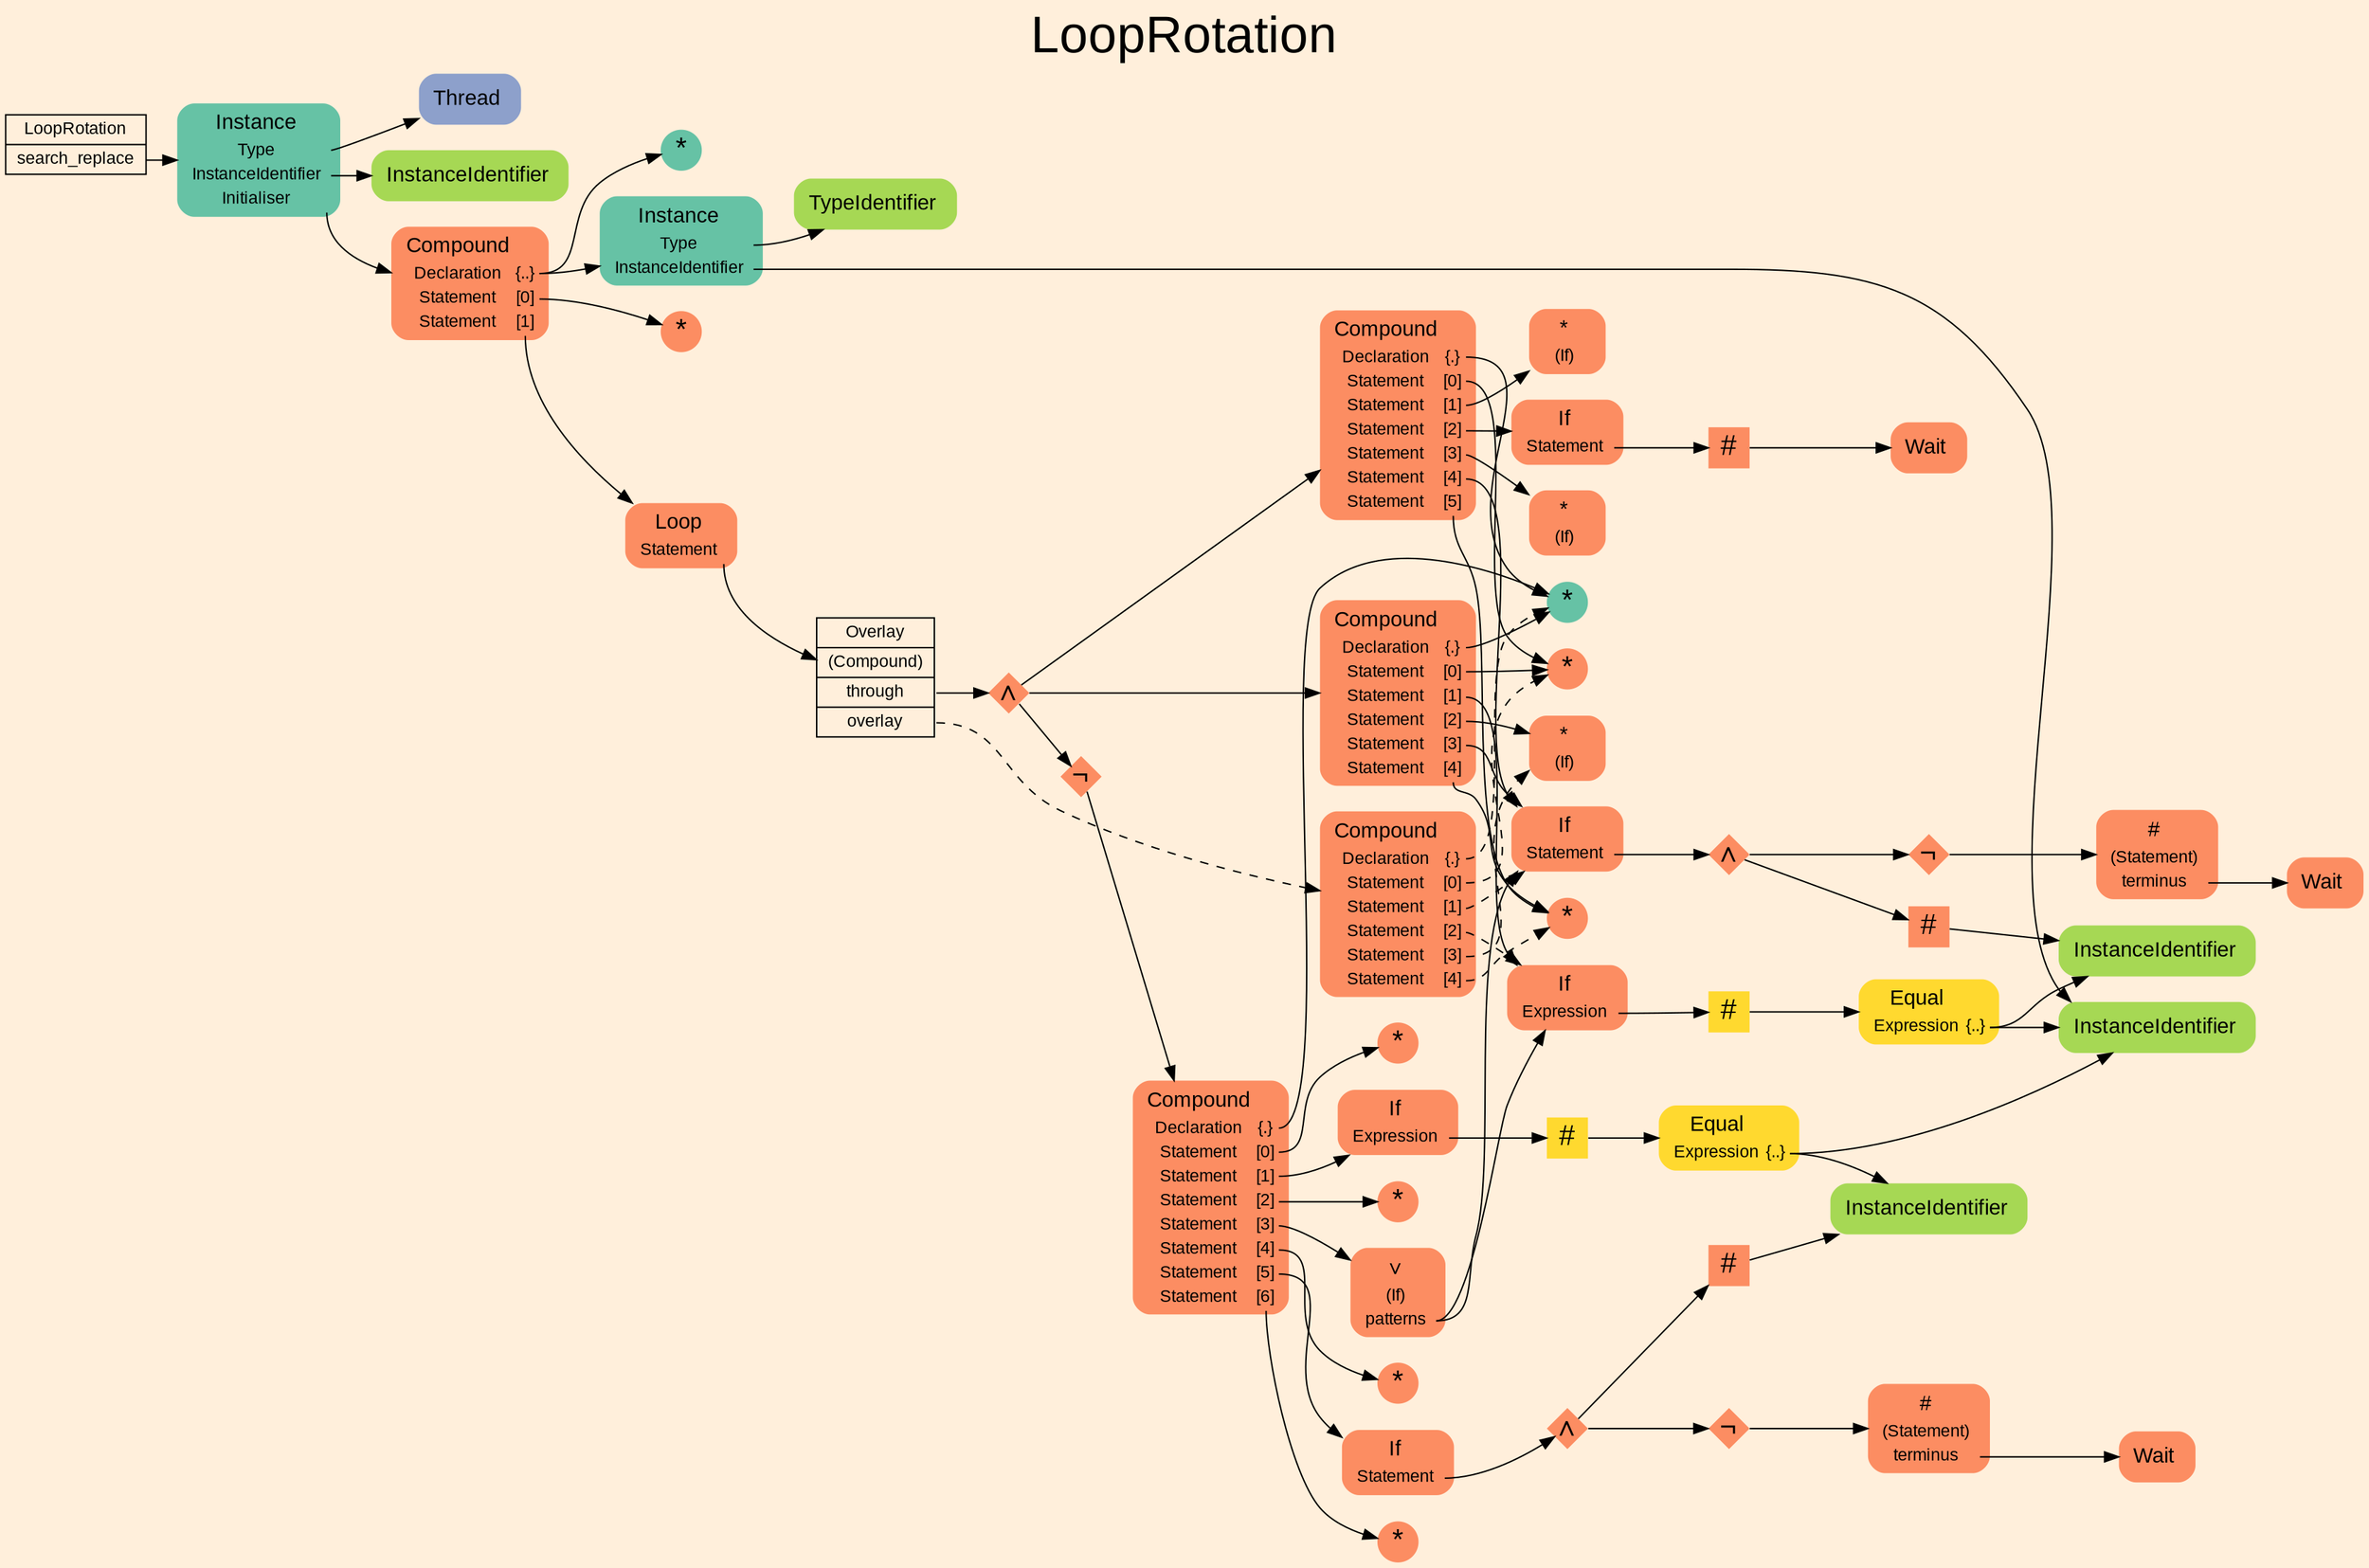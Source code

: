 digraph "LoopRotation" {
label = "LoopRotation"
labelloc = t
fontsize = "36"
graph [
    rankdir = "LR"
    ranksep = 0.3
    bgcolor = antiquewhite1
    color = black
    fontcolor = black
    fontname = "Arial"
];
node [
    fontname = "Arial"
];
edge [
    fontname = "Arial"
];

// -------------------- transformation figure --------------------
"CR#P87-0" [
    // -------- block CR#P87-0 ----------
    shape = "record"
    fillcolor = antiquewhite1
    label = "<fixed> LoopRotation | <port0> search_replace"
    style = "filled"
    fontsize = "12"
    color = black
    fontcolor = black
];

"#B-2-1611" [
    // -------- block #B-2-1611 ----------
    shape = "plaintext"
    fillcolor = "/set28/1"
    label = <<TABLE BORDER="0" CELLBORDER="0" CELLSPACING="0">
     <TR><TD><FONT POINT-SIZE="15.0">Instance</FONT></TD><TD></TD></TR>
     <TR><TD>Type</TD><TD PORT="port0"></TD></TR>
     <TR><TD>InstanceIdentifier</TD><TD PORT="port1"></TD></TR>
     <TR><TD>Initialiser</TD><TD PORT="port2"></TD></TR>
    </TABLE>>
    style = "rounded,filled"
    fontsize = "12"
];

"#B-2-1617" [
    // -------- block #B-2-1617 ----------
    shape = "plaintext"
    fillcolor = "/set28/3"
    label = <<TABLE BORDER="0" CELLBORDER="0" CELLSPACING="0">
     <TR><TD><FONT POINT-SIZE="15.0">Thread</FONT></TD><TD></TD></TR>
    </TABLE>>
    style = "rounded,filled"
    fontsize = "12"
];

"#B-2-1613" [
    // -------- block #B-2-1613 ----------
    shape = "plaintext"
    fillcolor = "/set28/5"
    label = <<TABLE BORDER="0" CELLBORDER="0" CELLSPACING="0">
     <TR><TD><FONT POINT-SIZE="15.0">InstanceIdentifier</FONT></TD><TD></TD></TR>
    </TABLE>>
    style = "rounded,filled"
    fontsize = "12"
];

"#B-2-1632" [
    // -------- block #B-2-1632 ----------
    shape = "plaintext"
    fillcolor = "/set28/2"
    label = <<TABLE BORDER="0" CELLBORDER="0" CELLSPACING="0">
     <TR><TD><FONT POINT-SIZE="15.0">Compound</FONT></TD><TD></TD></TR>
     <TR><TD>Declaration</TD><TD PORT="port0">{..}</TD></TR>
     <TR><TD>Statement</TD><TD PORT="port1">[0]</TD></TR>
     <TR><TD>Statement</TD><TD PORT="port2">[1]</TD></TR>
    </TABLE>>
    style = "rounded,filled"
    fontsize = "12"
];

"#B-2-1618" [
    // -------- block #B-2-1618 ----------
    shape = "circle"
    fillcolor = "/set28/1"
    label = <*>
    style = "filled"
    fontsize = "20"
    penwidth = 0.0
    fixedsize = true
    width = 0.4
    height = 0.4
];

"#B-2-1612" [
    // -------- block #B-2-1612 ----------
    shape = "plaintext"
    fillcolor = "/set28/1"
    label = <<TABLE BORDER="0" CELLBORDER="0" CELLSPACING="0">
     <TR><TD><FONT POINT-SIZE="15.0">Instance</FONT></TD><TD></TD></TR>
     <TR><TD>Type</TD><TD PORT="port0"></TD></TR>
     <TR><TD>InstanceIdentifier</TD><TD PORT="port1"></TD></TR>
    </TABLE>>
    style = "rounded,filled"
    fontsize = "12"
];

"#B-2-1651" [
    // -------- block #B-2-1651 ----------
    shape = "plaintext"
    fillcolor = "/set28/5"
    label = <<TABLE BORDER="0" CELLBORDER="0" CELLSPACING="0">
     <TR><TD><FONT POINT-SIZE="15.0">TypeIdentifier</FONT></TD><TD></TD></TR>
    </TABLE>>
    style = "rounded,filled"
    fontsize = "12"
];

"#B-2-1614" [
    // -------- block #B-2-1614 ----------
    shape = "plaintext"
    fillcolor = "/set28/5"
    label = <<TABLE BORDER="0" CELLBORDER="0" CELLSPACING="0">
     <TR><TD><FONT POINT-SIZE="15.0">InstanceIdentifier</FONT></TD><TD></TD></TR>
    </TABLE>>
    style = "rounded,filled"
    fontsize = "12"
];

"#B-2-1623" [
    // -------- block #B-2-1623 ----------
    shape = "circle"
    fillcolor = "/set28/2"
    label = <*>
    style = "filled"
    fontsize = "20"
    penwidth = 0.0
    fixedsize = true
    width = 0.4
    height = 0.4
];

"#B-2-1631" [
    // -------- block #B-2-1631 ----------
    shape = "plaintext"
    fillcolor = "/set28/2"
    label = <<TABLE BORDER="0" CELLBORDER="0" CELLSPACING="0">
     <TR><TD><FONT POINT-SIZE="15.0">Loop</FONT></TD><TD></TD></TR>
     <TR><TD>Statement</TD><TD PORT="port0"></TD></TR>
    </TABLE>>
    style = "rounded,filled"
    fontsize = "12"
];

"#B-2-1648" [
    // -------- block #B-2-1648 ----------
    shape = "record"
    fillcolor = antiquewhite1
    label = "<fixed> Overlay | <port0> (Compound) | <port1> through | <port2> overlay"
    style = "filled"
    fontsize = "12"
    color = black
    fontcolor = black
];

"#B-2-1649" [
    // -------- block #B-2-1649 ----------
    shape = "diamond"
    fillcolor = "/set28/2"
    label = <∧>
    style = "filled"
    fontsize = "20"
    penwidth = 0.0
    fixedsize = true
    width = 0.4
    height = 0.4
];

"#B-2-1633" [
    // -------- block #B-2-1633 ----------
    shape = "plaintext"
    fillcolor = "/set28/2"
    label = <<TABLE BORDER="0" CELLBORDER="0" CELLSPACING="0">
     <TR><TD><FONT POINT-SIZE="15.0">Compound</FONT></TD><TD></TD></TR>
     <TR><TD>Declaration</TD><TD PORT="port0">{.}</TD></TR>
     <TR><TD>Statement</TD><TD PORT="port1">[0]</TD></TR>
     <TR><TD>Statement</TD><TD PORT="port2">[1]</TD></TR>
     <TR><TD>Statement</TD><TD PORT="port3">[2]</TD></TR>
     <TR><TD>Statement</TD><TD PORT="port4">[3]</TD></TR>
     <TR><TD>Statement</TD><TD PORT="port5">[4]</TD></TR>
    </TABLE>>
    style = "rounded,filled"
    fontsize = "12"
];

"#B-2-1619" [
    // -------- block #B-2-1619 ----------
    shape = "circle"
    fillcolor = "/set28/1"
    label = <*>
    style = "filled"
    fontsize = "20"
    penwidth = 0.0
    fixedsize = true
    width = 0.4
    height = 0.4
];

"#B-2-1625" [
    // -------- block #B-2-1625 ----------
    shape = "circle"
    fillcolor = "/set28/2"
    label = <*>
    style = "filled"
    fontsize = "20"
    penwidth = 0.0
    fixedsize = true
    width = 0.4
    height = 0.4
];

"#B-2-1638" [
    // -------- block #B-2-1638 ----------
    shape = "plaintext"
    fillcolor = "/set28/2"
    label = <<TABLE BORDER="0" CELLBORDER="0" CELLSPACING="0">
     <TR><TD><FONT POINT-SIZE="15.0">If</FONT></TD><TD></TD></TR>
     <TR><TD>Expression</TD><TD PORT="port0"></TD></TR>
    </TABLE>>
    style = "rounded,filled"
    fontsize = "12"
];

"#B-2-1652" [
    // -------- block #B-2-1652 ----------
    shape = "square"
    fillcolor = "/set28/6"
    label = <#>
    style = "filled"
    fontsize = "20"
    penwidth = 0.0
    fixedsize = true
    width = 0.4
    height = 0.4
];

"#B-2-1654" [
    // -------- block #B-2-1654 ----------
    shape = "plaintext"
    fillcolor = "/set28/6"
    label = <<TABLE BORDER="0" CELLBORDER="0" CELLSPACING="0">
     <TR><TD><FONT POINT-SIZE="15.0">Equal</FONT></TD><TD></TD></TR>
     <TR><TD>Expression</TD><TD PORT="port0">{..}</TD></TR>
    </TABLE>>
    style = "rounded,filled"
    fontsize = "12"
];

"#B-2-1615" [
    // -------- block #B-2-1615 ----------
    shape = "plaintext"
    fillcolor = "/set28/5"
    label = <<TABLE BORDER="0" CELLBORDER="0" CELLSPACING="0">
     <TR><TD><FONT POINT-SIZE="15.0">InstanceIdentifier</FONT></TD><TD></TD></TR>
    </TABLE>>
    style = "rounded,filled"
    fontsize = "12"
];

"#B-2-1643" [
    // -------- block #B-2-1643 ----------
    shape = "plaintext"
    fillcolor = "/set28/2"
    label = <<TABLE BORDER="0" CELLBORDER="0" CELLSPACING="0">
     <TR><TD><FONT POINT-SIZE="15.0">*</FONT></TD><TD></TD></TR>
     <TR><TD>(If)</TD><TD PORT="port0"></TD></TR>
    </TABLE>>
    style = "rounded,filled"
    fontsize = "12"
];

"#B-2-1639" [
    // -------- block #B-2-1639 ----------
    shape = "plaintext"
    fillcolor = "/set28/2"
    label = <<TABLE BORDER="0" CELLBORDER="0" CELLSPACING="0">
     <TR><TD><FONT POINT-SIZE="15.0">If</FONT></TD><TD></TD></TR>
     <TR><TD>Statement</TD><TD PORT="port0"></TD></TR>
    </TABLE>>
    style = "rounded,filled"
    fontsize = "12"
];

"#B-2-1661" [
    // -------- block #B-2-1661 ----------
    shape = "diamond"
    fillcolor = "/set28/2"
    label = <∧>
    style = "filled"
    fontsize = "20"
    penwidth = 0.0
    fixedsize = true
    width = 0.4
    height = 0.4
];

"#B-2-1656" [
    // -------- block #B-2-1656 ----------
    shape = "square"
    fillcolor = "/set28/2"
    label = <#>
    style = "filled"
    fontsize = "20"
    penwidth = 0.0
    fixedsize = true
    width = 0.4
    height = 0.4
];

"#B-2-1663" [
    // -------- block #B-2-1663 ----------
    shape = "diamond"
    fillcolor = "/set28/2"
    label = <¬>
    style = "filled"
    fontsize = "20"
    penwidth = 0.0
    fixedsize = true
    width = 0.4
    height = 0.4
];

"#B-2-1658" [
    // -------- block #B-2-1658 ----------
    shape = "plaintext"
    fillcolor = "/set28/2"
    label = <<TABLE BORDER="0" CELLBORDER="0" CELLSPACING="0">
     <TR><TD><FONT POINT-SIZE="15.0">#</FONT></TD><TD></TD></TR>
     <TR><TD>(Statement)</TD><TD PORT="port0"></TD></TR>
     <TR><TD>terminus</TD><TD PORT="port1"></TD></TR>
    </TABLE>>
    style = "rounded,filled"
    fontsize = "12"
];

"#B-2-1667" [
    // -------- block #B-2-1667 ----------
    shape = "plaintext"
    fillcolor = "/set28/2"
    label = <<TABLE BORDER="0" CELLBORDER="0" CELLSPACING="0">
     <TR><TD><FONT POINT-SIZE="15.0">Wait</FONT></TD><TD></TD></TR>
    </TABLE>>
    style = "rounded,filled"
    fontsize = "12"
];

"#B-2-1626" [
    // -------- block #B-2-1626 ----------
    shape = "circle"
    fillcolor = "/set28/2"
    label = <*>
    style = "filled"
    fontsize = "20"
    penwidth = 0.0
    fixedsize = true
    width = 0.4
    height = 0.4
];

"#B-2-1634" [
    // -------- block #B-2-1634 ----------
    shape = "plaintext"
    fillcolor = "/set28/2"
    label = <<TABLE BORDER="0" CELLBORDER="0" CELLSPACING="0">
     <TR><TD><FONT POINT-SIZE="15.0">Compound</FONT></TD><TD></TD></TR>
     <TR><TD>Declaration</TD><TD PORT="port0">{.}</TD></TR>
     <TR><TD>Statement</TD><TD PORT="port1">[0]</TD></TR>
     <TR><TD>Statement</TD><TD PORT="port2">[1]</TD></TR>
     <TR><TD>Statement</TD><TD PORT="port3">[2]</TD></TR>
     <TR><TD>Statement</TD><TD PORT="port4">[3]</TD></TR>
     <TR><TD>Statement</TD><TD PORT="port5">[4]</TD></TR>
     <TR><TD>Statement</TD><TD PORT="port6">[5]</TD></TR>
    </TABLE>>
    style = "rounded,filled"
    fontsize = "12"
];

"#B-2-1644" [
    // -------- block #B-2-1644 ----------
    shape = "plaintext"
    fillcolor = "/set28/2"
    label = <<TABLE BORDER="0" CELLBORDER="0" CELLSPACING="0">
     <TR><TD><FONT POINT-SIZE="15.0">*</FONT></TD><TD></TD></TR>
     <TR><TD>(If)</TD><TD PORT="port0"></TD></TR>
    </TABLE>>
    style = "rounded,filled"
    fontsize = "12"
];

"#B-2-1640" [
    // -------- block #B-2-1640 ----------
    shape = "plaintext"
    fillcolor = "/set28/2"
    label = <<TABLE BORDER="0" CELLBORDER="0" CELLSPACING="0">
     <TR><TD><FONT POINT-SIZE="15.0">If</FONT></TD><TD></TD></TR>
     <TR><TD>Statement</TD><TD PORT="port0"></TD></TR>
    </TABLE>>
    style = "rounded,filled"
    fontsize = "12"
];

"#B-2-1659" [
    // -------- block #B-2-1659 ----------
    shape = "square"
    fillcolor = "/set28/2"
    label = <#>
    style = "filled"
    fontsize = "20"
    penwidth = 0.0
    fixedsize = true
    width = 0.4
    height = 0.4
];

"#B-2-1668" [
    // -------- block #B-2-1668 ----------
    shape = "plaintext"
    fillcolor = "/set28/2"
    label = <<TABLE BORDER="0" CELLBORDER="0" CELLSPACING="0">
     <TR><TD><FONT POINT-SIZE="15.0">Wait</FONT></TD><TD></TD></TR>
    </TABLE>>
    style = "rounded,filled"
    fontsize = "12"
];

"#B-2-1645" [
    // -------- block #B-2-1645 ----------
    shape = "plaintext"
    fillcolor = "/set28/2"
    label = <<TABLE BORDER="0" CELLBORDER="0" CELLSPACING="0">
     <TR><TD><FONT POINT-SIZE="15.0">*</FONT></TD><TD></TD></TR>
     <TR><TD>(If)</TD><TD PORT="port0"></TD></TR>
    </TABLE>>
    style = "rounded,filled"
    fontsize = "12"
];

"#B-2-1665" [
    // -------- block #B-2-1665 ----------
    shape = "diamond"
    fillcolor = "/set28/2"
    label = <¬>
    style = "filled"
    fontsize = "20"
    penwidth = 0.0
    fixedsize = true
    width = 0.4
    height = 0.4
];

"#B-2-1637" [
    // -------- block #B-2-1637 ----------
    shape = "plaintext"
    fillcolor = "/set28/2"
    label = <<TABLE BORDER="0" CELLBORDER="0" CELLSPACING="0">
     <TR><TD><FONT POINT-SIZE="15.0">Compound</FONT></TD><TD></TD></TR>
     <TR><TD>Declaration</TD><TD PORT="port0">{.}</TD></TR>
     <TR><TD>Statement</TD><TD PORT="port1">[0]</TD></TR>
     <TR><TD>Statement</TD><TD PORT="port2">[1]</TD></TR>
     <TR><TD>Statement</TD><TD PORT="port3">[2]</TD></TR>
     <TR><TD>Statement</TD><TD PORT="port4">[3]</TD></TR>
     <TR><TD>Statement</TD><TD PORT="port5">[4]</TD></TR>
     <TR><TD>Statement</TD><TD PORT="port6">[5]</TD></TR>
     <TR><TD>Statement</TD><TD PORT="port7">[6]</TD></TR>
    </TABLE>>
    style = "rounded,filled"
    fontsize = "12"
];

"#B-2-1627" [
    // -------- block #B-2-1627 ----------
    shape = "circle"
    fillcolor = "/set28/2"
    label = <*>
    style = "filled"
    fontsize = "20"
    penwidth = 0.0
    fixedsize = true
    width = 0.4
    height = 0.4
];

"#B-2-1642" [
    // -------- block #B-2-1642 ----------
    shape = "plaintext"
    fillcolor = "/set28/2"
    label = <<TABLE BORDER="0" CELLBORDER="0" CELLSPACING="0">
     <TR><TD><FONT POINT-SIZE="15.0">If</FONT></TD><TD></TD></TR>
     <TR><TD>Expression</TD><TD PORT="port0"></TD></TR>
    </TABLE>>
    style = "rounded,filled"
    fontsize = "12"
];

"#B-2-1653" [
    // -------- block #B-2-1653 ----------
    shape = "square"
    fillcolor = "/set28/6"
    label = <#>
    style = "filled"
    fontsize = "20"
    penwidth = 0.0
    fixedsize = true
    width = 0.4
    height = 0.4
];

"#B-2-1655" [
    // -------- block #B-2-1655 ----------
    shape = "plaintext"
    fillcolor = "/set28/6"
    label = <<TABLE BORDER="0" CELLBORDER="0" CELLSPACING="0">
     <TR><TD><FONT POINT-SIZE="15.0">Equal</FONT></TD><TD></TD></TR>
     <TR><TD>Expression</TD><TD PORT="port0">{..}</TD></TR>
    </TABLE>>
    style = "rounded,filled"
    fontsize = "12"
];

"#B-2-1616" [
    // -------- block #B-2-1616 ----------
    shape = "plaintext"
    fillcolor = "/set28/5"
    label = <<TABLE BORDER="0" CELLBORDER="0" CELLSPACING="0">
     <TR><TD><FONT POINT-SIZE="15.0">InstanceIdentifier</FONT></TD><TD></TD></TR>
    </TABLE>>
    style = "rounded,filled"
    fontsize = "12"
];

"#B-2-1629" [
    // -------- block #B-2-1629 ----------
    shape = "circle"
    fillcolor = "/set28/2"
    label = <*>
    style = "filled"
    fontsize = "20"
    penwidth = 0.0
    fixedsize = true
    width = 0.4
    height = 0.4
];

"#B-2-1666" [
    // -------- block #B-2-1666 ----------
    shape = "plaintext"
    fillcolor = "/set28/2"
    label = <<TABLE BORDER="0" CELLBORDER="0" CELLSPACING="0">
     <TR><TD><FONT POINT-SIZE="15.0">∨</FONT></TD><TD></TD></TR>
     <TR><TD>(If)</TD><TD PORT="port0"></TD></TR>
     <TR><TD>patterns</TD><TD PORT="port1"></TD></TR>
    </TABLE>>
    style = "rounded,filled"
    fontsize = "12"
];

"#B-2-1628" [
    // -------- block #B-2-1628 ----------
    shape = "circle"
    fillcolor = "/set28/2"
    label = <*>
    style = "filled"
    fontsize = "20"
    penwidth = 0.0
    fixedsize = true
    width = 0.4
    height = 0.4
];

"#B-2-1641" [
    // -------- block #B-2-1641 ----------
    shape = "plaintext"
    fillcolor = "/set28/2"
    label = <<TABLE BORDER="0" CELLBORDER="0" CELLSPACING="0">
     <TR><TD><FONT POINT-SIZE="15.0">If</FONT></TD><TD></TD></TR>
     <TR><TD>Statement</TD><TD PORT="port0"></TD></TR>
    </TABLE>>
    style = "rounded,filled"
    fontsize = "12"
];

"#B-2-1662" [
    // -------- block #B-2-1662 ----------
    shape = "diamond"
    fillcolor = "/set28/2"
    label = <∧>
    style = "filled"
    fontsize = "20"
    penwidth = 0.0
    fixedsize = true
    width = 0.4
    height = 0.4
];

"#B-2-1657" [
    // -------- block #B-2-1657 ----------
    shape = "square"
    fillcolor = "/set28/2"
    label = <#>
    style = "filled"
    fontsize = "20"
    penwidth = 0.0
    fixedsize = true
    width = 0.4
    height = 0.4
];

"#B-2-1664" [
    // -------- block #B-2-1664 ----------
    shape = "diamond"
    fillcolor = "/set28/2"
    label = <¬>
    style = "filled"
    fontsize = "20"
    penwidth = 0.0
    fixedsize = true
    width = 0.4
    height = 0.4
];

"#B-2-1660" [
    // -------- block #B-2-1660 ----------
    shape = "plaintext"
    fillcolor = "/set28/2"
    label = <<TABLE BORDER="0" CELLBORDER="0" CELLSPACING="0">
     <TR><TD><FONT POINT-SIZE="15.0">#</FONT></TD><TD></TD></TR>
     <TR><TD>(Statement)</TD><TD PORT="port0"></TD></TR>
     <TR><TD>terminus</TD><TD PORT="port1"></TD></TR>
    </TABLE>>
    style = "rounded,filled"
    fontsize = "12"
];

"#B-2-1669" [
    // -------- block #B-2-1669 ----------
    shape = "plaintext"
    fillcolor = "/set28/2"
    label = <<TABLE BORDER="0" CELLBORDER="0" CELLSPACING="0">
     <TR><TD><FONT POINT-SIZE="15.0">Wait</FONT></TD><TD></TD></TR>
    </TABLE>>
    style = "rounded,filled"
    fontsize = "12"
];

"#B-2-1630" [
    // -------- block #B-2-1630 ----------
    shape = "circle"
    fillcolor = "/set28/2"
    label = <*>
    style = "filled"
    fontsize = "20"
    penwidth = 0.0
    fixedsize = true
    width = 0.4
    height = 0.4
];

"#B-2-1635" [
    // -------- block #B-2-1635 ----------
    shape = "plaintext"
    fillcolor = "/set28/2"
    label = <<TABLE BORDER="0" CELLBORDER="0" CELLSPACING="0">
     <TR><TD><FONT POINT-SIZE="15.0">Compound</FONT></TD><TD></TD></TR>
     <TR><TD>Declaration</TD><TD PORT="port0">{.}</TD></TR>
     <TR><TD>Statement</TD><TD PORT="port1">[0]</TD></TR>
     <TR><TD>Statement</TD><TD PORT="port2">[1]</TD></TR>
     <TR><TD>Statement</TD><TD PORT="port3">[2]</TD></TR>
     <TR><TD>Statement</TD><TD PORT="port4">[3]</TD></TR>
     <TR><TD>Statement</TD><TD PORT="port5">[4]</TD></TR>
    </TABLE>>
    style = "rounded,filled"
    fontsize = "12"
];

"CR#P87-0":port0 -> "#B-2-1611" [
    color = black
    fontcolor = black
];

"#B-2-1611":port0 -> "#B-2-1617" [
    color = black
    fontcolor = black
];

"#B-2-1611":port1 -> "#B-2-1613" [
    color = black
    fontcolor = black
];

"#B-2-1611":port2 -> "#B-2-1632" [
    color = black
    fontcolor = black
];

"#B-2-1632":port0 -> "#B-2-1618" [
    color = black
    fontcolor = black
];

"#B-2-1632":port0 -> "#B-2-1612" [
    color = black
    fontcolor = black
];

"#B-2-1632":port1 -> "#B-2-1623" [
    color = black
    fontcolor = black
];

"#B-2-1632":port2 -> "#B-2-1631" [
    color = black
    fontcolor = black
];

"#B-2-1612":port0 -> "#B-2-1651" [
    color = black
    fontcolor = black
];

"#B-2-1612":port1 -> "#B-2-1614" [
    color = black
    fontcolor = black
];

"#B-2-1631":port0 -> "#B-2-1648" [
    color = black
    fontcolor = black
];

"#B-2-1648":port1 -> "#B-2-1649" [
    color = black
    fontcolor = black
];

"#B-2-1648":port2 -> "#B-2-1635" [
    style="dashed"
    color = black
    fontcolor = black
];

"#B-2-1649" -> "#B-2-1633" [
    color = black
    fontcolor = black
];

"#B-2-1649" -> "#B-2-1634" [
    color = black
    fontcolor = black
];

"#B-2-1649" -> "#B-2-1665" [
    color = black
    fontcolor = black
];

"#B-2-1633":port0 -> "#B-2-1619" [
    color = black
    fontcolor = black
];

"#B-2-1633":port1 -> "#B-2-1625" [
    color = black
    fontcolor = black
];

"#B-2-1633":port2 -> "#B-2-1638" [
    color = black
    fontcolor = black
];

"#B-2-1633":port3 -> "#B-2-1643" [
    color = black
    fontcolor = black
];

"#B-2-1633":port4 -> "#B-2-1639" [
    color = black
    fontcolor = black
];

"#B-2-1633":port5 -> "#B-2-1626" [
    color = black
    fontcolor = black
];

"#B-2-1638":port0 -> "#B-2-1652" [
    color = black
    fontcolor = black
];

"#B-2-1652" -> "#B-2-1654" [
    color = black
    fontcolor = black
];

"#B-2-1654":port0 -> "#B-2-1614" [
    color = black
    fontcolor = black
];

"#B-2-1654":port0 -> "#B-2-1615" [
    color = black
    fontcolor = black
];

"#B-2-1639":port0 -> "#B-2-1661" [
    color = black
    fontcolor = black
];

"#B-2-1661" -> "#B-2-1656" [
    color = black
    fontcolor = black
];

"#B-2-1661" -> "#B-2-1663" [
    color = black
    fontcolor = black
];

"#B-2-1656" -> "#B-2-1615" [
    color = black
    fontcolor = black
];

"#B-2-1663" -> "#B-2-1658" [
    color = black
    fontcolor = black
];

"#B-2-1658":port1 -> "#B-2-1667" [
    color = black
    fontcolor = black
];

"#B-2-1634":port0 -> "#B-2-1619" [
    color = black
    fontcolor = black
];

"#B-2-1634":port1 -> "#B-2-1625" [
    color = black
    fontcolor = black
];

"#B-2-1634":port2 -> "#B-2-1644" [
    color = black
    fontcolor = black
];

"#B-2-1634":port3 -> "#B-2-1640" [
    color = black
    fontcolor = black
];

"#B-2-1634":port4 -> "#B-2-1645" [
    color = black
    fontcolor = black
];

"#B-2-1634":port5 -> "#B-2-1639" [
    color = black
    fontcolor = black
];

"#B-2-1634":port6 -> "#B-2-1626" [
    color = black
    fontcolor = black
];

"#B-2-1640":port0 -> "#B-2-1659" [
    color = black
    fontcolor = black
];

"#B-2-1659" -> "#B-2-1668" [
    color = black
    fontcolor = black
];

"#B-2-1665" -> "#B-2-1637" [
    color = black
    fontcolor = black
];

"#B-2-1637":port0 -> "#B-2-1619" [
    color = black
    fontcolor = black
];

"#B-2-1637":port1 -> "#B-2-1627" [
    color = black
    fontcolor = black
];

"#B-2-1637":port2 -> "#B-2-1642" [
    color = black
    fontcolor = black
];

"#B-2-1637":port3 -> "#B-2-1629" [
    color = black
    fontcolor = black
];

"#B-2-1637":port4 -> "#B-2-1666" [
    color = black
    fontcolor = black
];

"#B-2-1637":port5 -> "#B-2-1628" [
    color = black
    fontcolor = black
];

"#B-2-1637":port6 -> "#B-2-1641" [
    color = black
    fontcolor = black
];

"#B-2-1637":port7 -> "#B-2-1630" [
    color = black
    fontcolor = black
];

"#B-2-1642":port0 -> "#B-2-1653" [
    color = black
    fontcolor = black
];

"#B-2-1653" -> "#B-2-1655" [
    color = black
    fontcolor = black
];

"#B-2-1655":port0 -> "#B-2-1614" [
    color = black
    fontcolor = black
];

"#B-2-1655":port0 -> "#B-2-1616" [
    color = black
    fontcolor = black
];

"#B-2-1666":port1 -> "#B-2-1638" [
    color = black
    fontcolor = black
];

"#B-2-1666":port1 -> "#B-2-1639" [
    color = black
    fontcolor = black
];

"#B-2-1641":port0 -> "#B-2-1662" [
    color = black
    fontcolor = black
];

"#B-2-1662" -> "#B-2-1657" [
    color = black
    fontcolor = black
];

"#B-2-1662" -> "#B-2-1664" [
    color = black
    fontcolor = black
];

"#B-2-1657" -> "#B-2-1616" [
    color = black
    fontcolor = black
];

"#B-2-1664" -> "#B-2-1660" [
    color = black
    fontcolor = black
];

"#B-2-1660":port1 -> "#B-2-1669" [
    color = black
    fontcolor = black
];

"#B-2-1635":port0 -> "#B-2-1619" [
    style="dashed"
    color = black
    fontcolor = black
];

"#B-2-1635":port1 -> "#B-2-1625" [
    style="dashed"
    color = black
    fontcolor = black
];

"#B-2-1635":port2 -> "#B-2-1639" [
    style="dashed"
    color = black
    fontcolor = black
];

"#B-2-1635":port3 -> "#B-2-1638" [
    style="dashed"
    color = black
    fontcolor = black
];

"#B-2-1635":port4 -> "#B-2-1643" [
    style="dashed"
    color = black
    fontcolor = black
];

"#B-2-1635":port5 -> "#B-2-1626" [
    style="dashed"
    color = black
    fontcolor = black
];


}
